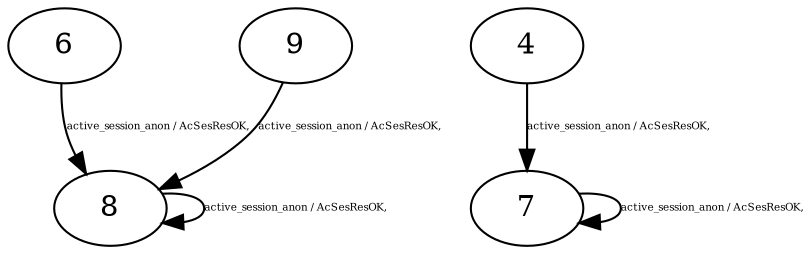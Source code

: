 digraph "Automata" { 
	 "8" [shape=ellipse,style=filled,fillcolor=white,URL="8"];
	 "4" [shape=ellipse,style=filled,fillcolor=white,URL="4"];
	 "6" [shape=ellipse,style=filled,fillcolor=white,URL="6"];
	 "7" [shape=ellipse,style=filled,fillcolor=white,URL="7"];
	 "9" [shape=ellipse,style=filled,fillcolor=white,URL="9"];
	 "8"->"8" [fontsize=5,label="active_session_anon / AcSesResOK,",URL="t133"];
	 "6"->"8" [fontsize=5,label="active_session_anon / AcSesResOK,",URL="t103"];
	 "7"->"7" [fontsize=5,label="active_session_anon / AcSesResOK,",URL="t118"];
	 "9"->"8" [fontsize=5,label="active_session_anon / AcSesResOK,",URL="t148"];
	 "4"->"7" [fontsize=5,label="active_session_anon / AcSesResOK,",URL="t73"];
}
